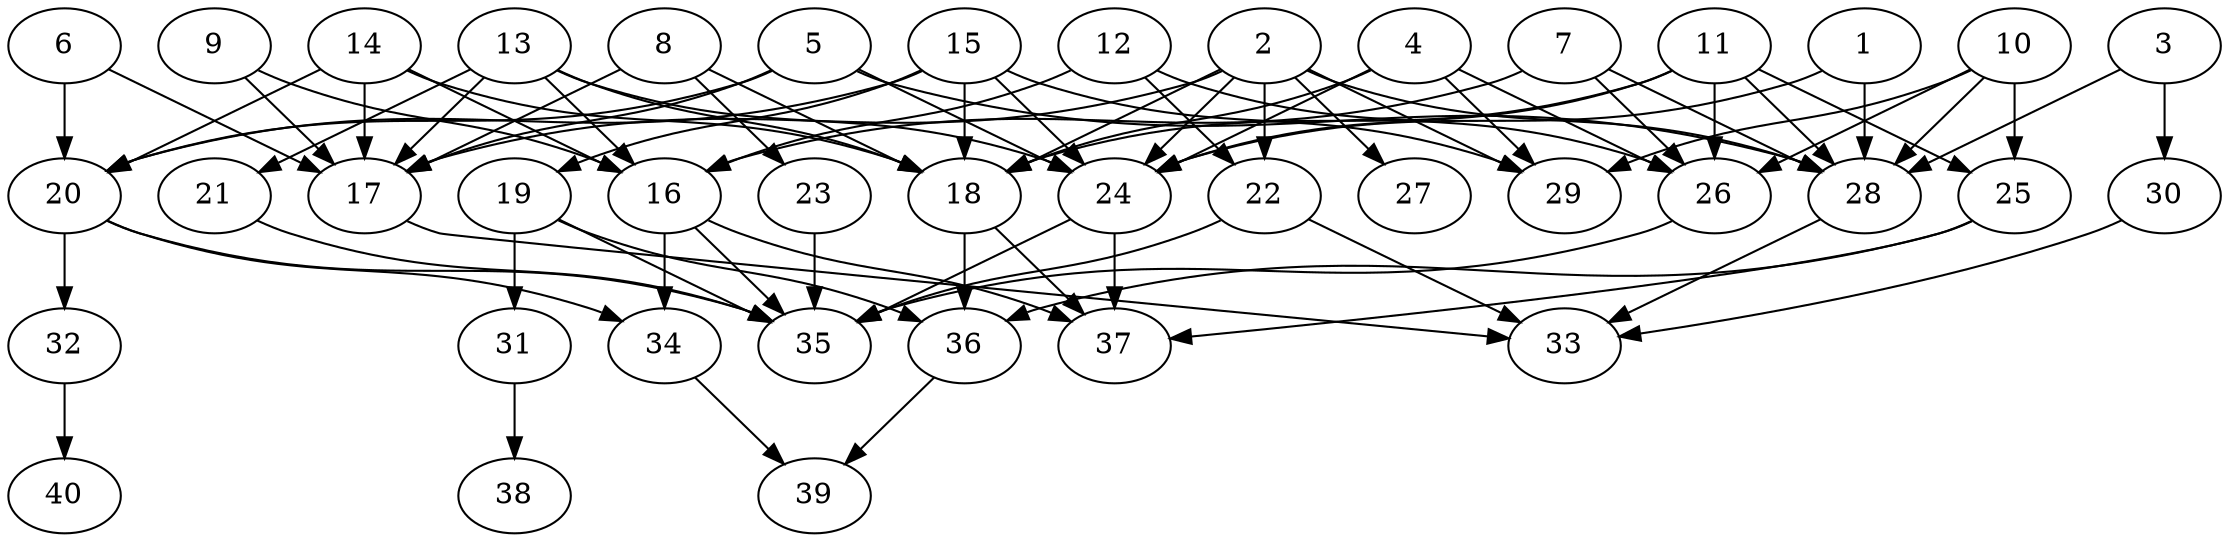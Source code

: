 // DAG automatically generated by daggen at Thu Oct  3 14:06:49 2019
// ./daggen --dot -n 40 --ccr 0.4 --fat 0.7 --regular 0.5 --density 0.5 --mindata 5242880 --maxdata 52428800 
digraph G {
  1 [size="78804480", alpha="0.14", expect_size="31521792"] 
  1 -> 24 [size ="31521792"]
  1 -> 28 [size ="31521792"]
  2 [size="40094720", alpha="0.02", expect_size="16037888"] 
  2 -> 17 [size ="16037888"]
  2 -> 18 [size ="16037888"]
  2 -> 22 [size ="16037888"]
  2 -> 24 [size ="16037888"]
  2 -> 27 [size ="16037888"]
  2 -> 28 [size ="16037888"]
  2 -> 29 [size ="16037888"]
  3 [size="60761600", alpha="0.01", expect_size="24304640"] 
  3 -> 28 [size ="24304640"]
  3 -> 30 [size ="24304640"]
  4 [size="92300800", alpha="0.08", expect_size="36920320"] 
  4 -> 18 [size ="36920320"]
  4 -> 24 [size ="36920320"]
  4 -> 26 [size ="36920320"]
  4 -> 29 [size ="36920320"]
  5 [size="106785280", alpha="0.05", expect_size="42714112"] 
  5 -> 17 [size ="42714112"]
  5 -> 20 [size ="42714112"]
  5 -> 24 [size ="42714112"]
  5 -> 28 [size ="42714112"]
  6 [size="82068480", alpha="0.11", expect_size="32827392"] 
  6 -> 17 [size ="32827392"]
  6 -> 20 [size ="32827392"]
  7 [size="120716800", alpha="0.18", expect_size="48286720"] 
  7 -> 16 [size ="48286720"]
  7 -> 26 [size ="48286720"]
  7 -> 28 [size ="48286720"]
  8 [size="39703040", alpha="0.14", expect_size="15881216"] 
  8 -> 17 [size ="15881216"]
  8 -> 18 [size ="15881216"]
  8 -> 23 [size ="15881216"]
  9 [size="54328320", alpha="0.06", expect_size="21731328"] 
  9 -> 16 [size ="21731328"]
  9 -> 17 [size ="21731328"]
  10 [size="17487360", alpha="0.07", expect_size="6994944"] 
  10 -> 25 [size ="6994944"]
  10 -> 26 [size ="6994944"]
  10 -> 28 [size ="6994944"]
  10 -> 29 [size ="6994944"]
  11 [size="67036160", alpha="0.07", expect_size="26814464"] 
  11 -> 18 [size ="26814464"]
  11 -> 24 [size ="26814464"]
  11 -> 25 [size ="26814464"]
  11 -> 26 [size ="26814464"]
  11 -> 28 [size ="26814464"]
  12 [size="32161280", alpha="0.18", expect_size="12864512"] 
  12 -> 16 [size ="12864512"]
  12 -> 22 [size ="12864512"]
  12 -> 26 [size ="12864512"]
  13 [size="41144320", alpha="0.10", expect_size="16457728"] 
  13 -> 16 [size ="16457728"]
  13 -> 17 [size ="16457728"]
  13 -> 18 [size ="16457728"]
  13 -> 21 [size ="16457728"]
  13 -> 24 [size ="16457728"]
  14 [size="48634880", alpha="0.12", expect_size="19453952"] 
  14 -> 16 [size ="19453952"]
  14 -> 17 [size ="19453952"]
  14 -> 18 [size ="19453952"]
  14 -> 20 [size ="19453952"]
  15 [size="96012800", alpha="0.12", expect_size="38405120"] 
  15 -> 18 [size ="38405120"]
  15 -> 19 [size ="38405120"]
  15 -> 20 [size ="38405120"]
  15 -> 24 [size ="38405120"]
  15 -> 29 [size ="38405120"]
  16 [size="124318720", alpha="0.00", expect_size="49727488"] 
  16 -> 34 [size ="49727488"]
  16 -> 35 [size ="49727488"]
  16 -> 37 [size ="49727488"]
  17 [size="69998080", alpha="0.17", expect_size="27999232"] 
  17 -> 33 [size ="27999232"]
  18 [size="60280320", alpha="0.17", expect_size="24112128"] 
  18 -> 36 [size ="24112128"]
  18 -> 37 [size ="24112128"]
  19 [size="26280960", alpha="0.17", expect_size="10512384"] 
  19 -> 31 [size ="10512384"]
  19 -> 35 [size ="10512384"]
  19 -> 36 [size ="10512384"]
  20 [size="60628480", alpha="0.10", expect_size="24251392"] 
  20 -> 32 [size ="24251392"]
  20 -> 34 [size ="24251392"]
  20 -> 35 [size ="24251392"]
  21 [size="99834880", alpha="0.15", expect_size="39933952"] 
  21 -> 35 [size ="39933952"]
  22 [size="24130560", alpha="0.04", expect_size="9652224"] 
  22 -> 33 [size ="9652224"]
  22 -> 35 [size ="9652224"]
  23 [size="14228480", alpha="0.01", expect_size="5691392"] 
  23 -> 35 [size ="5691392"]
  24 [size="74129920", alpha="0.12", expect_size="29651968"] 
  24 -> 35 [size ="29651968"]
  24 -> 37 [size ="29651968"]
  25 [size="26667520", alpha="0.18", expect_size="10667008"] 
  25 -> 36 [size ="10667008"]
  25 -> 37 [size ="10667008"]
  26 [size="97646080", alpha="0.17", expect_size="39058432"] 
  26 -> 35 [size ="39058432"]
  27 [size="98979840", alpha="0.13", expect_size="39591936"] 
  28 [size="81003520", alpha="0.14", expect_size="32401408"] 
  28 -> 33 [size ="32401408"]
  29 [size="62336000", alpha="0.02", expect_size="24934400"] 
  30 [size="43481600", alpha="0.11", expect_size="17392640"] 
  30 -> 33 [size ="17392640"]
  31 [size="103879680", alpha="0.09", expect_size="41551872"] 
  31 -> 38 [size ="41551872"]
  32 [size="73295360", alpha="0.10", expect_size="29318144"] 
  32 -> 40 [size ="29318144"]
  33 [size="96683520", alpha="0.16", expect_size="38673408"] 
  34 [size="103736320", alpha="0.07", expect_size="41494528"] 
  34 -> 39 [size ="41494528"]
  35 [size="55685120", alpha="0.13", expect_size="22274048"] 
  36 [size="46208000", alpha="0.18", expect_size="18483200"] 
  36 -> 39 [size ="18483200"]
  37 [size="26304000", alpha="0.13", expect_size="10521600"] 
  38 [size="103582720", alpha="0.15", expect_size="41433088"] 
  39 [size="68712960", alpha="0.20", expect_size="27485184"] 
  40 [size="80883200", alpha="0.12", expect_size="32353280"] 
}

